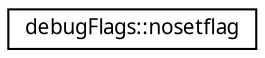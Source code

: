 digraph "Grafische Darstellung der Klassenhierarchie"
{
  edge [fontname="Sans",fontsize="10",labelfontname="Sans",labelfontsize="10"];
  node [fontname="Sans",fontsize="10",shape=record];
  rankdir="LR";
  Node0 [label="debugFlags::nosetflag",height=0.2,width=0.4,color="black", fillcolor="white", style="filled",URL="$d5/de5/structdebugFlags_1_1nosetflag.html"];
}
